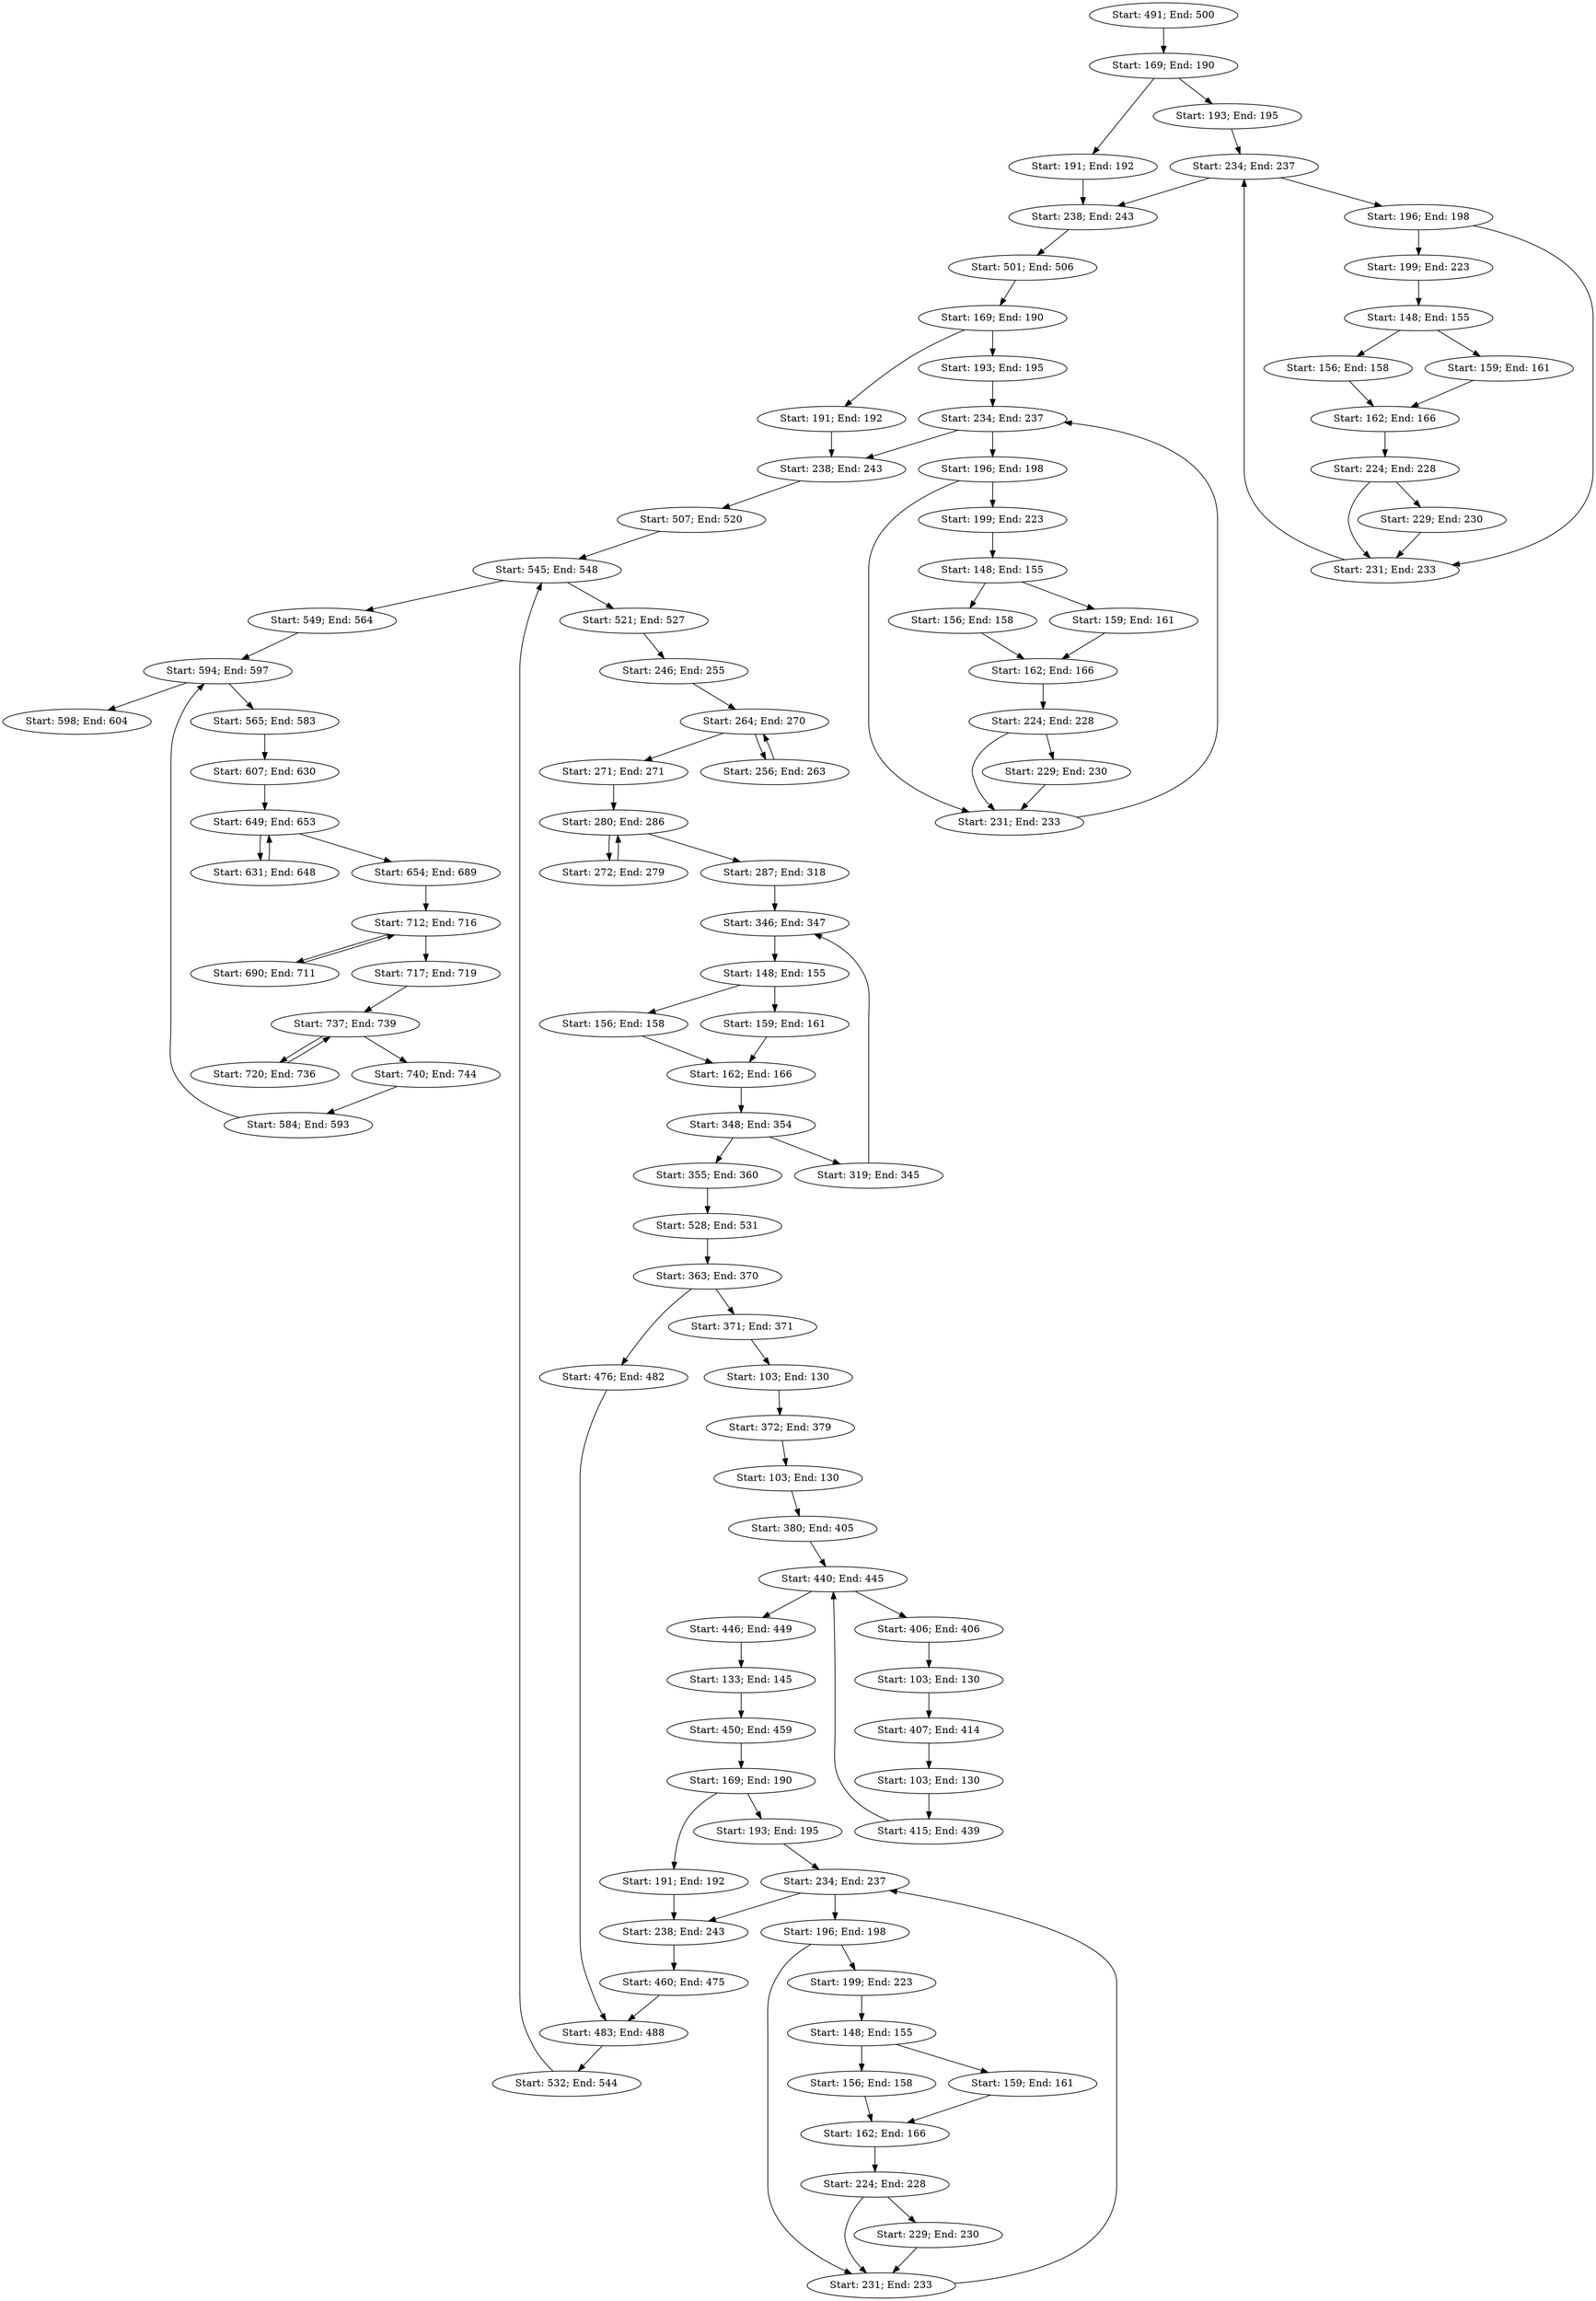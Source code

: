 strict digraph "" {
	node [label="\N"];
	0	[block="Basic Block starting at line 491 with 10 instructions",
		label="Start: 491; End: 500"];
	18	[block="Basic Block starting at line 169 with 22 instructions",
		label="Start: 169; End: 190"];
	0 -> 18;
	1	[block="Basic Block starting at line 501 with 6 instructions",
		label="Start: 501; End: 506"];
	67	[block="Basic Block starting at line 169 with 22 instructions",
		label="Start: 169; End: 190"];
	1 -> 67;
	2	[block="Basic Block starting at line 507 with 14 instructions",
		label="Start: 507; End: 520"];
	6	[block="Basic Block starting at line 545 with 4 instructions",
		label="Start: 545; End: 548"];
	2 -> 6;
	3	[block="Basic Block starting at line 521 with 7 instructions",
		label="Start: 521; End: 527"];
	28	[block="Basic Block starting at line 246 with 10 instructions",
		label="Start: 246; End: 255"];
	3 -> 28;
	4	[block="Basic Block starting at line 528 with 4 instructions",
		label="Start: 528; End: 531"];
	39	[block="Basic Block starting at line 363 with 8 instructions",
		label="Start: 363; End: 370"];
	4 -> 39;
	5	[block="Basic Block starting at line 532 with 13 instructions",
		label="Start: 532; End: 544"];
	5 -> 6;
	6 -> 3;
	7	[block="Basic Block starting at line 549 with 16 instructions",
		label="Start: 549; End: 564"];
	6 -> 7;
	10	[block="Basic Block starting at line 594 with 4 instructions",
		label="Start: 594; End: 597"];
	7 -> 10;
	8	[block="Basic Block starting at line 565 with 19 instructions",
		label="Start: 565; End: 583"];
	52	[block="Basic Block starting at line 607 with 24 instructions",
		label="Start: 607; End: 630"];
	8 -> 52;
	9	[block="Basic Block starting at line 584 with 10 instructions",
		label="Start: 584; End: 593"];
	9 -> 10;
	10 -> 8;
	11	[block="Basic Block starting at line 598 with 7 instructions",
		label="Start: 598; End: 604"];
	10 -> 11;
	12	[block="Basic Block starting at line 103 with 28 instructions",
		label="Start: 103; End: 130"];
	41	[block="Basic Block starting at line 372 with 8 instructions",
		label="Start: 372; End: 379"];
	12 -> 41;
	13	[block="Basic Block starting at line 133 with 13 instructions",
		label="Start: 133; End: 145"];
	48	[block="Basic Block starting at line 450 with 10 instructions",
		label="Start: 450; End: 459"];
	13 -> 48;
	14	[block="Basic Block starting at line 148 with 8 instructions",
		label="Start: 148; End: 155"];
	15	[block="Basic Block starting at line 156 with 3 instructions",
		label="Start: 156; End: 158"];
	14 -> 15;
	16	[block="Basic Block starting at line 159 with 3 instructions",
		label="Start: 159; End: 161"];
	14 -> 16;
	17	[block="Basic Block starting at line 162 with 5 instructions",
		label="Start: 162; End: 166"];
	15 -> 17;
	16 -> 17;
	23	[block="Basic Block starting at line 224 with 5 instructions",
		label="Start: 224; End: 228"];
	17 -> 23;
	19	[block="Basic Block starting at line 191 with 2 instructions",
		label="Start: 191; End: 192"];
	18 -> 19;
	20	[block="Basic Block starting at line 193 with 3 instructions",
		label="Start: 193; End: 195"];
	18 -> 20;
	27	[block="Basic Block starting at line 238 with 6 instructions",
		label="Start: 238; End: 243"];
	19 -> 27;
	26	[block="Basic Block starting at line 234 with 4 instructions",
		label="Start: 234; End: 237"];
	20 -> 26;
	21	[block="Basic Block starting at line 196 with 3 instructions",
		label="Start: 196; End: 198"];
	22	[block="Basic Block starting at line 199 with 25 instructions",
		label="Start: 199; End: 223"];
	21 -> 22;
	25	[block="Basic Block starting at line 231 with 3 instructions",
		label="Start: 231; End: 233"];
	21 -> 25;
	22 -> 14;
	24	[block="Basic Block starting at line 229 with 2 instructions",
		label="Start: 229; End: 230"];
	23 -> 24;
	23 -> 25;
	24 -> 25;
	25 -> 26;
	26 -> 21;
	26 -> 27;
	27 -> 1;
	30	[block="Basic Block starting at line 264 with 7 instructions",
		label="Start: 264; End: 270"];
	28 -> 30;
	29	[block="Basic Block starting at line 256 with 8 instructions",
		label="Start: 256; End: 263"];
	29 -> 30;
	30 -> 29;
	31	[block="Basic Block starting at line 271 with 1 instructions",
		label="Start: 271; End: 271"];
	30 -> 31;
	33	[block="Basic Block starting at line 280 with 7 instructions",
		label="Start: 280; End: 286"];
	31 -> 33;
	32	[block="Basic Block starting at line 272 with 8 instructions",
		label="Start: 272; End: 279"];
	32 -> 33;
	33 -> 32;
	34	[block="Basic Block starting at line 287 with 32 instructions",
		label="Start: 287; End: 318"];
	33 -> 34;
	36	[block="Basic Block starting at line 346 with 2 instructions",
		label="Start: 346; End: 347"];
	34 -> 36;
	35	[block="Basic Block starting at line 319 with 27 instructions",
		label="Start: 319; End: 345"];
	35 -> 36;
	78	[block="Basic Block starting at line 148 with 8 instructions",
		label="Start: 148; End: 155"];
	36 -> 78;
	37	[block="Basic Block starting at line 348 with 7 instructions",
		label="Start: 348; End: 354"];
	37 -> 35;
	38	[block="Basic Block starting at line 355 with 6 instructions",
		label="Start: 355; End: 360"];
	37 -> 38;
	38 -> 4;
	40	[block="Basic Block starting at line 371 with 1 instructions",
		label="Start: 371; End: 371"];
	39 -> 40;
	50	[block="Basic Block starting at line 476 with 7 instructions",
		label="Start: 476; End: 482"];
	39 -> 50;
	40 -> 12;
	62	[block="Basic Block starting at line 103 with 28 instructions",
		label="Start: 103; End: 130"];
	41 -> 62;
	42	[block="Basic Block starting at line 380 with 26 instructions",
		label="Start: 380; End: 405"];
	46	[block="Basic Block starting at line 440 with 6 instructions",
		label="Start: 440; End: 445"];
	42 -> 46;
	43	[block="Basic Block starting at line 406 with 1 instructions",
		label="Start: 406; End: 406"];
	77	[block="Basic Block starting at line 103 with 28 instructions",
		label="Start: 103; End: 130"];
	43 -> 77;
	44	[block="Basic Block starting at line 407 with 8 instructions",
		label="Start: 407; End: 414"];
	92	[block="Basic Block starting at line 103 with 28 instructions",
		label="Start: 103; End: 130"];
	44 -> 92;
	45	[block="Basic Block starting at line 415 with 25 instructions",
		label="Start: 415; End: 439"];
	45 -> 46;
	46 -> 43;
	47	[block="Basic Block starting at line 446 with 4 instructions",
		label="Start: 446; End: 449"];
	46 -> 47;
	47 -> 13;
	82	[block="Basic Block starting at line 169 with 22 instructions",
		label="Start: 169; End: 190"];
	48 -> 82;
	49	[block="Basic Block starting at line 460 with 16 instructions",
		label="Start: 460; End: 475"];
	51	[block="Basic Block starting at line 483 with 6 instructions",
		label="Start: 483; End: 488"];
	49 -> 51;
	50 -> 51;
	51 -> 5;
	54	[block="Basic Block starting at line 649 with 5 instructions",
		label="Start: 649; End: 653"];
	52 -> 54;
	53	[block="Basic Block starting at line 631 with 18 instructions",
		label="Start: 631; End: 648"];
	53 -> 54;
	54 -> 53;
	55	[block="Basic Block starting at line 654 with 36 instructions",
		label="Start: 654; End: 689"];
	54 -> 55;
	57	[block="Basic Block starting at line 712 with 5 instructions",
		label="Start: 712; End: 716"];
	55 -> 57;
	56	[block="Basic Block starting at line 690 with 22 instructions",
		label="Start: 690; End: 711"];
	56 -> 57;
	57 -> 56;
	58	[block="Basic Block starting at line 717 with 3 instructions",
		label="Start: 717; End: 719"];
	57 -> 58;
	60	[block="Basic Block starting at line 737 with 3 instructions",
		label="Start: 737; End: 739"];
	58 -> 60;
	59	[block="Basic Block starting at line 720 with 17 instructions",
		label="Start: 720; End: 736"];
	59 -> 60;
	60 -> 59;
	61	[block="Basic Block starting at line 740 with 5 instructions",
		label="Start: 740; End: 744"];
	60 -> 61;
	61 -> 9;
	62 -> 42;
	63	[block="Basic Block starting at line 148 with 8 instructions",
		label="Start: 148; End: 155"];
	64	[block="Basic Block starting at line 156 with 3 instructions",
		label="Start: 156; End: 158"];
	63 -> 64;
	65	[block="Basic Block starting at line 159 with 3 instructions",
		label="Start: 159; End: 161"];
	63 -> 65;
	66	[block="Basic Block starting at line 162 with 5 instructions",
		label="Start: 162; End: 166"];
	64 -> 66;
	65 -> 66;
	72	[block="Basic Block starting at line 224 with 5 instructions",
		label="Start: 224; End: 228"];
	66 -> 72;
	68	[block="Basic Block starting at line 191 with 2 instructions",
		label="Start: 191; End: 192"];
	67 -> 68;
	69	[block="Basic Block starting at line 193 with 3 instructions",
		label="Start: 193; End: 195"];
	67 -> 69;
	76	[block="Basic Block starting at line 238 with 6 instructions",
		label="Start: 238; End: 243"];
	68 -> 76;
	75	[block="Basic Block starting at line 234 with 4 instructions",
		label="Start: 234; End: 237"];
	69 -> 75;
	70	[block="Basic Block starting at line 196 with 3 instructions",
		label="Start: 196; End: 198"];
	71	[block="Basic Block starting at line 199 with 25 instructions",
		label="Start: 199; End: 223"];
	70 -> 71;
	74	[block="Basic Block starting at line 231 with 3 instructions",
		label="Start: 231; End: 233"];
	70 -> 74;
	71 -> 63;
	73	[block="Basic Block starting at line 229 with 2 instructions",
		label="Start: 229; End: 230"];
	72 -> 73;
	72 -> 74;
	73 -> 74;
	74 -> 75;
	75 -> 70;
	75 -> 76;
	76 -> 2;
	77 -> 44;
	79	[block="Basic Block starting at line 156 with 3 instructions",
		label="Start: 156; End: 158"];
	78 -> 79;
	80	[block="Basic Block starting at line 159 with 3 instructions",
		label="Start: 159; End: 161"];
	78 -> 80;
	81	[block="Basic Block starting at line 162 with 5 instructions",
		label="Start: 162; End: 166"];
	79 -> 81;
	80 -> 81;
	81 -> 37;
	83	[block="Basic Block starting at line 191 with 2 instructions",
		label="Start: 191; End: 192"];
	82 -> 83;
	84	[block="Basic Block starting at line 193 with 3 instructions",
		label="Start: 193; End: 195"];
	82 -> 84;
	91	[block="Basic Block starting at line 238 with 6 instructions",
		label="Start: 238; End: 243"];
	83 -> 91;
	90	[block="Basic Block starting at line 234 with 4 instructions",
		label="Start: 234; End: 237"];
	84 -> 90;
	85	[block="Basic Block starting at line 196 with 3 instructions",
		label="Start: 196; End: 198"];
	86	[block="Basic Block starting at line 199 with 25 instructions",
		label="Start: 199; End: 223"];
	85 -> 86;
	89	[block="Basic Block starting at line 231 with 3 instructions",
		label="Start: 231; End: 233"];
	85 -> 89;
	93	[block="Basic Block starting at line 148 with 8 instructions",
		label="Start: 148; End: 155"];
	86 -> 93;
	87	[block="Basic Block starting at line 224 with 5 instructions",
		label="Start: 224; End: 228"];
	88	[block="Basic Block starting at line 229 with 2 instructions",
		label="Start: 229; End: 230"];
	87 -> 88;
	87 -> 89;
	88 -> 89;
	89 -> 90;
	90 -> 85;
	90 -> 91;
	91 -> 49;
	92 -> 45;
	94	[block="Basic Block starting at line 156 with 3 instructions",
		label="Start: 156; End: 158"];
	93 -> 94;
	95	[block="Basic Block starting at line 159 with 3 instructions",
		label="Start: 159; End: 161"];
	93 -> 95;
	96	[block="Basic Block starting at line 162 with 5 instructions",
		label="Start: 162; End: 166"];
	94 -> 96;
	95 -> 96;
	96 -> 87;
}
